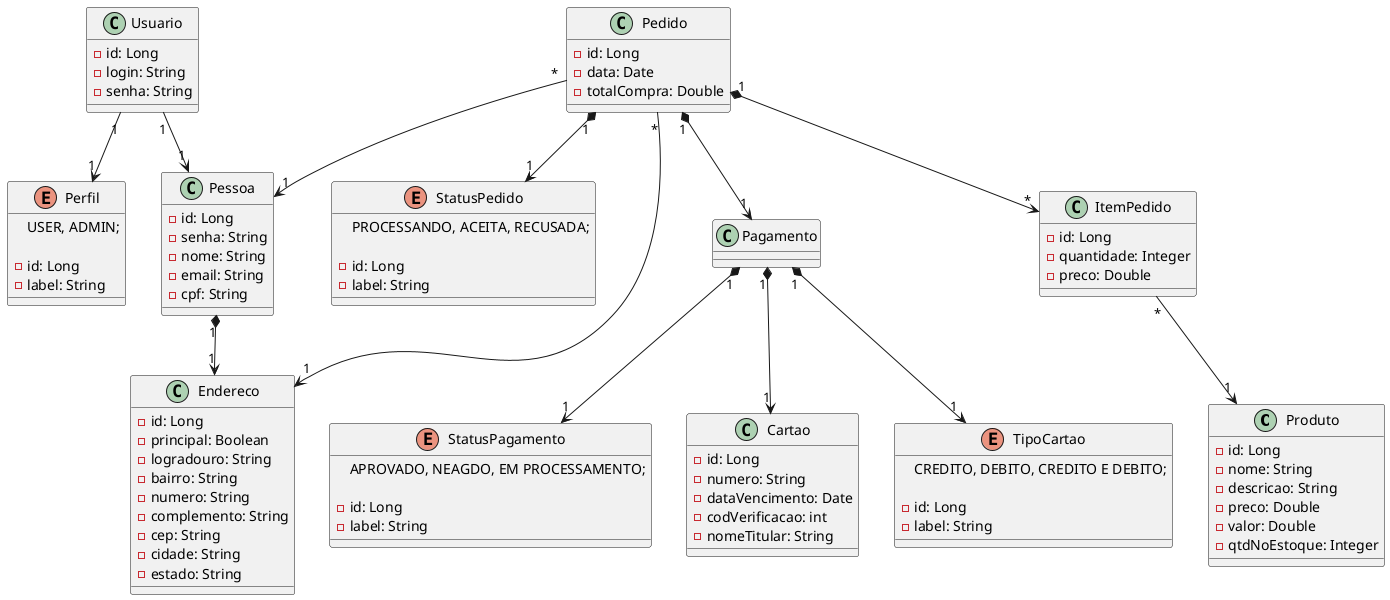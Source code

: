 @startuml Tabacaria
'========Produto========='
class Produto {
    - id: Long
    - nome: String
    - descricao: String
    - preco: Double
    - valor: Double
    - qtdNoEstoque: Integer
}

'========Usuario========='
class Usuario{
    - id: Long
    - login: String
    - senha: String
}

enum Perfil{
    USER, ADMIN;

    - id: Long
    - label: String
}

class Pessoa{
    - id: Long
    - senha: String
    - nome: String
    - email: String
    - cpf: String
}
'========Venda========='
class Pedido {
    - id: Long
    - data: Date
    - totalCompra: Double
}

class ItemPedido {
    - id: Long
    - quantidade: Integer
    - preco: Double
}

enum StatusPedido{
    PROCESSANDO, ACEITA, RECUSADA;

    - id: Long
    - label: String
}
'========Pagamento========='
class Pagamento{
}

enum StatusPagamento{
    APROVADO, NEAGDO, EM PROCESSAMENTO;

    - id: Long
    - label: String
}

class Cartao{
    - id: Long
    - numero: String
    - dataVencimento: Date
    - codVerificacao: int
    - nomeTitular: String
}

enum TipoCartao{
    CREDITO, DEBITO, CREDITO E DEBITO;

    - id: Long
    - label: String 
}

'========Endereco========='
class Endereco {
    - id: Long
    - principal: Boolean
    - logradouro: String
    - bairro: String
    - numero: String
    - complemento: String
    - cep: String
    - cidade: String
    - estado: String
}

'========Relacionamentos========='

Pedido "1" *--> "1" Pagamento
Pedido "1" *--> "*" ItemPedido
Pedido "1" *--> "1" StatusPedido
Pedido "*" --> "1" Pessoa
Pedido "*" --> "1" Endereco

Pagamento "1" *--> "1" StatusPagamento
Pagamento "1" *--> "1" TipoCartao
Pagamento "1" *--> "1" Cartao


ItemPedido "*" --> "1" Produto

Usuario "1" --> "1" Perfil
Usuario "1" --> "1" Pessoa
Pessoa "1" *--> "1" Endereco


@enduml